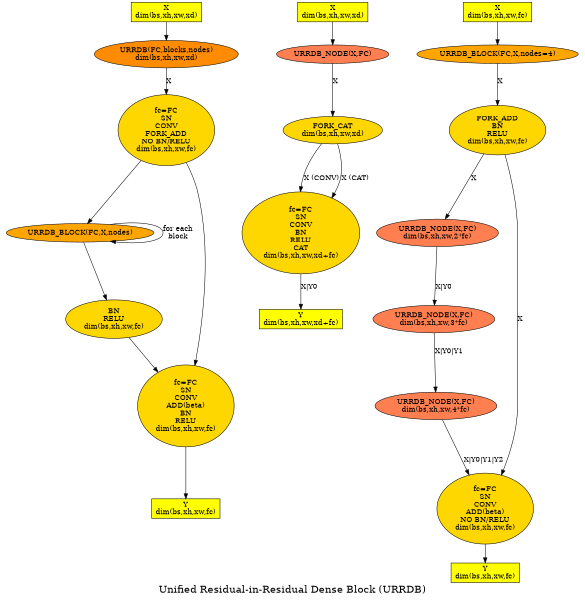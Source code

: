 // sudo apt-get install graphviz
// dot -Tpng urrdb.dot -o urrdb.png
// xdot urrdb.dot
digraph URRDB
{
	label="Unified Residual-in-Residual Dense Block (URRDB)";
	fontsize=20;
	size="4,4";
	ratio=fill;
	// rankdir="LR";

	// URRDB Layer
	urrdb        [fillcolor=darkorange, style=filled, label="URRDB(FC,blocks,nodes)\ndim(bs,xh,xw,xd)"];
	urrdb_X      [fillcolor=yellow,     style=filled, shape=box, label="X\ndim(bs,xh,xw,xd)"];
	urrdb_coder1 [fillcolor=gold,       style=filled, label="fc=FC\nSN\nCONV\nFORK_ADD\nNO BN/RELU\ndim(bs,xh,xw,fc)"];
	urrdb_bb     [fillcolor=orange,     style=filled, label="URRDB_BLOCK(FC,X,nodes)"];
	urrdb_coder2 [fillcolor=gold,       style=filled, label="BN\nRELU\ndim(bs,xh,xw,fc)"];
	urrdb_coder3 [fillcolor=gold,       style=filled, label="fc=FC\nSN\nCONV\nADD(beta)\nBN\nRELU\ndim(bs,xh,xw,fc)"];
	urrdb_Y      [fillcolor=yellow,     style=filled, shape=box, label="Y\ndim(bs,xh,xw,fc)"];

	urrdb_X      -> urrdb;
	urrdb        -> urrdb_coder1 [label="X"];
	urrdb_coder1 -> urrdb_bb;
	urrdb_coder1 -> urrdb_coder3;
	urrdb_bb     -> urrdb_bb [label="for each\nblock"];
	urrdb_bb     -> urrdb_coder2;
	urrdb_coder2 -> urrdb_coder3;
	urrdb_coder3 -> urrdb_Y;

	// URRDB Node
	urrdb_node   [fillcolor=coral,  style=filled, label="URRDB_NODE(X,FC)"];
	urrdb_node_X [fillcolor=yellow, style=filled, shape=box, label="X\ndim(bs,xh,xw,xd)"];
	urrdb_node0  [fillcolor=gold,   style=filled, label="FORK_CAT\ndim(bs,xh,xw,xd)"];
	urrdb_node1  [fillcolor=gold,   style=filled, label="fc=FC\nSN\nCONV\nBN\nRELU\nCAT\ndim(bs,xh,xw,xd+fc)"];
	urrdb_node_Y [fillcolor=yellow, style=filled, shape=box, label="Y\ndim(bs,xh,xw,xd+fc)"];

	urrdb_node_X -> urrdb_node;
	urrdb_node   -> urrdb_node0  [label="X"];
	urrdb_node0  -> urrdb_node1  [label="X (CONV)"];
	urrdb_node0  -> urrdb_node1  [label="X (CAT)"];
	urrdb_node1  -> urrdb_node_Y [label="X|Y0"];

	// URRDB Block
	urrdb_block   [fillcolor=orange, style=filled, label="URRDB_BLOCK(FC,X,nodes=4)"];
	urrdb_block_X [fillcolor=yellow, style=filled, shape=box, label="X\ndim(bs,xh,xw,fc)"];
	urrdb_block0  [fillcolor=gold,   style=filled, label="FORK_ADD\nBN\nRELU\ndim(bs,xh,xw,fc)"];
	urrdb_block1  [fillcolor=coral,  style=filled, label="URRDB_NODE(X,FC)\ndim(bs,xh,xw,2*fc)"];
	urrdb_block2  [fillcolor=coral,  style=filled, label="URRDB_NODE(X,FC)\ndim(bs,xh,xw,3*fc)"];
	urrdb_block3  [fillcolor=coral,  style=filled, label="URRDB_NODE(X,FC)\ndim(bs,xh,xw,4*fc)"];
	urrdb_block4  [fillcolor=gold,   style=filled, label="fc=FC\nSN\nCONV\nADD(beta)\nNO BN/RELU\ndim(bs,xh,xw,fc)"];
	urrdb_block_Y [fillcolor=yellow, style=filled, shape=box, label="Y\ndim(bs,xh,xw,fc)"];

	urrdb_block_X -> urrdb_block;
	urrdb_block   -> urrdb_block0 [label="X"];
	urrdb_block0  -> urrdb_block4 [label="X"];
	urrdb_block0  -> urrdb_block1 [label="X"];
	urrdb_block1  -> urrdb_block2 [label="X|Y0"];
	urrdb_block2  -> urrdb_block3 [label="X|Y0|Y1"];
	urrdb_block3  -> urrdb_block4 [label="X|Y0|Y1|Y2"];
	urrdb_block4  -> urrdb_block_Y;
}
